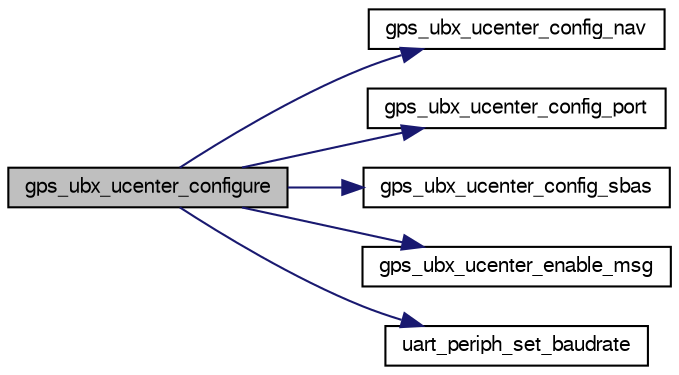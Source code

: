 digraph "gps_ubx_ucenter_configure"
{
  edge [fontname="FreeSans",fontsize="10",labelfontname="FreeSans",labelfontsize="10"];
  node [fontname="FreeSans",fontsize="10",shape=record];
  rankdir="LR";
  Node1 [label="gps_ubx_ucenter_configure",height=0.2,width=0.4,color="black", fillcolor="grey75", style="filled", fontcolor="black"];
  Node1 -> Node2 [color="midnightblue",fontsize="10",style="solid",fontname="FreeSans"];
  Node2 [label="gps_ubx_ucenter_config_nav",height=0.2,width=0.4,color="black", fillcolor="white", style="filled",URL="$gps__ubx__ucenter_8c.html#a12ef579796da8ac1c9cf48eb423f24b8"];
  Node1 -> Node3 [color="midnightblue",fontsize="10",style="solid",fontname="FreeSans"];
  Node3 [label="gps_ubx_ucenter_config_port",height=0.2,width=0.4,color="black", fillcolor="white", style="filled",URL="$gps__ubx__ucenter_8c.html#ac1011da76f5f001b5595df797f278664"];
  Node1 -> Node4 [color="midnightblue",fontsize="10",style="solid",fontname="FreeSans"];
  Node4 [label="gps_ubx_ucenter_config_sbas",height=0.2,width=0.4,color="black", fillcolor="white", style="filled",URL="$gps__ubx__ucenter_8c.html#affc7f9ed07352c71469f8c6d06703691"];
  Node1 -> Node5 [color="midnightblue",fontsize="10",style="solid",fontname="FreeSans"];
  Node5 [label="gps_ubx_ucenter_enable_msg",height=0.2,width=0.4,color="black", fillcolor="white", style="filled",URL="$gps__ubx__ucenter_8c.html#a5a84e05f666e0f50c30772e4ef95cbdb",tooltip="Enable u-blox message at desired period. "];
  Node1 -> Node6 [color="midnightblue",fontsize="10",style="solid",fontname="FreeSans"];
  Node6 [label="uart_periph_set_baudrate",height=0.2,width=0.4,color="black", fillcolor="white", style="filled",URL="$chibios_2mcu__periph_2uart__arch_8c.html#a3eff2a82ddc632e5626c04ad4e717e3b",tooltip="Set baudrate. "];
}
